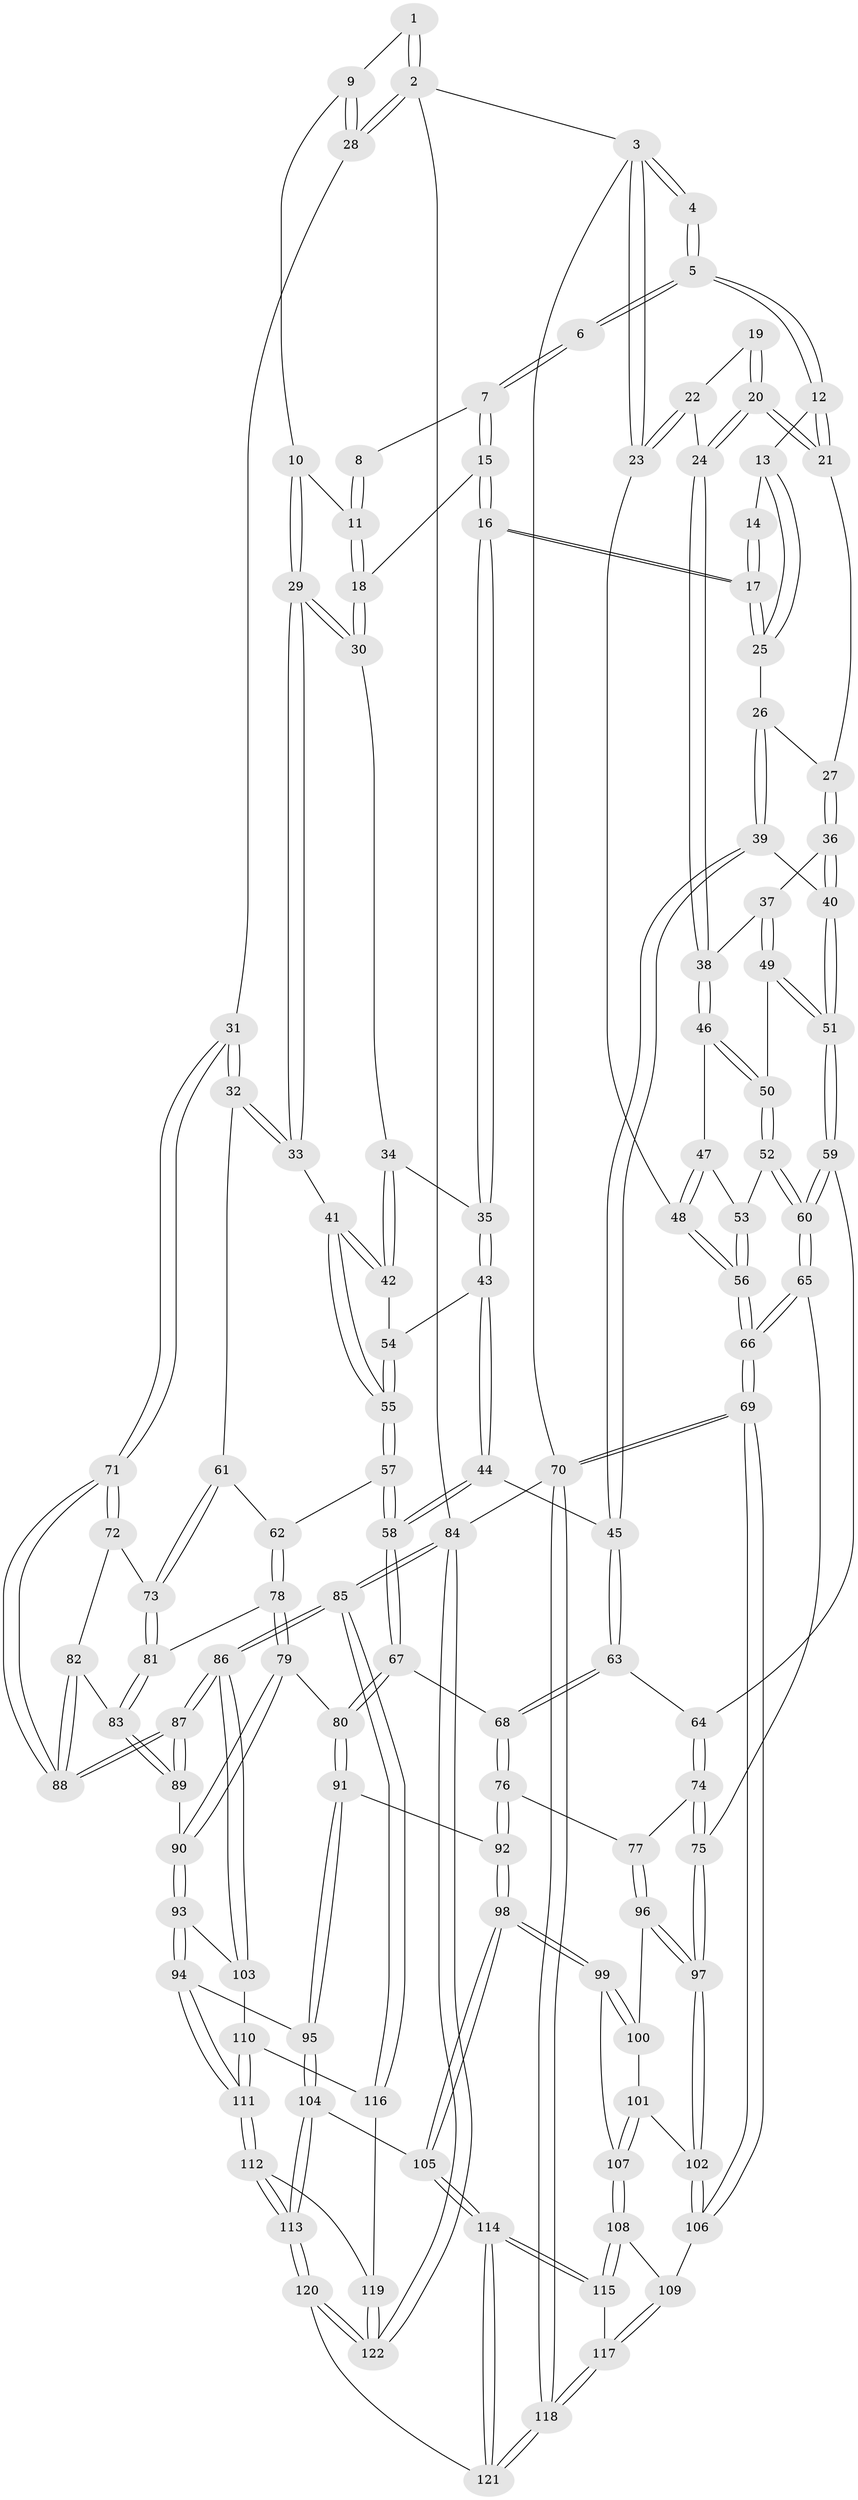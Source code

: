 // Generated by graph-tools (version 1.1) at 2025/27/03/15/25 16:27:56]
// undirected, 122 vertices, 302 edges
graph export_dot {
graph [start="1"]
  node [color=gray90,style=filled];
  1 [pos="+0.82124832852645+0"];
  2 [pos="+1+0"];
  3 [pos="+0+0"];
  4 [pos="+0.10630144190765597+0"];
  5 [pos="+0.4044473605444352+0"];
  6 [pos="+0.744700949678479+0"];
  7 [pos="+0.7457882555499373+0"];
  8 [pos="+0.7693712839418128+0"];
  9 [pos="+0.9721134708869028+0.09948294681435516"];
  10 [pos="+0.9385482770401161+0.10947790942615854"];
  11 [pos="+0.8693888868106631+0.0943871933986085"];
  12 [pos="+0.4113891900552033+0"];
  13 [pos="+0.5503513236018232+0.1026490495347565"];
  14 [pos="+0.6358944590168947+0"];
  15 [pos="+0.7187825836169116+0.039804856911804645"];
  16 [pos="+0.621080583675805+0.17929023797348306"];
  17 [pos="+0.5952720055575766+0.1627761841618236"];
  18 [pos="+0.8183828429553286+0.12798284244350888"];
  19 [pos="+0.1367301341230166+0"];
  20 [pos="+0.22740045652514018+0.14490700241156945"];
  21 [pos="+0.3400483633793436+0.11234482974672504"];
  22 [pos="+0.08420563633097551+0.11848663115260924"];
  23 [pos="+0+0.18715368357796686"];
  24 [pos="+0.19782198705215784+0.17409023355977626"];
  25 [pos="+0.5869356425892426+0.1584493145120644"];
  26 [pos="+0.4800043846374002+0.19169309481536317"];
  27 [pos="+0.35724489504937695+0.14219437897435774"];
  28 [pos="+1+0.12753173132661116"];
  29 [pos="+0.8991118476272111+0.2474298032950227"];
  30 [pos="+0.799946656738746+0.17549848833219997"];
  31 [pos="+1+0.328427072315537"];
  32 [pos="+1+0.32110331632327566"];
  33 [pos="+0.9142713045728472+0.2848880145212123"];
  34 [pos="+0.7828481066252213+0.18522940976289295"];
  35 [pos="+0.6257023884607177+0.18808361783479488"];
  36 [pos="+0.3616801566300179+0.22962406527602885"];
  37 [pos="+0.2776993041172568+0.2660027013292443"];
  38 [pos="+0.19709420299972155+0.17776025165647696"];
  39 [pos="+0.43323063932470723+0.3326625654042207"];
  40 [pos="+0.4091433682553738+0.33117727837054417"];
  41 [pos="+0.8163924561179325+0.33770806970831363"];
  42 [pos="+0.7848547312287891+0.29712764085215443"];
  43 [pos="+0.6249920958107532+0.24711480740220193"];
  44 [pos="+0.5657179065490779+0.3623851954674236"];
  45 [pos="+0.46380512167169513+0.34647900759497813"];
  46 [pos="+0.17545015412441467+0.21509393809917077"];
  47 [pos="+0.15604116347646255+0.22719564600261036"];
  48 [pos="+0+0.22505038152185258"];
  49 [pos="+0.2791669825293085+0.3184858405225896"];
  50 [pos="+0.20532984020464626+0.3088016106890824"];
  51 [pos="+0.33067904520731806+0.37992995556843"];
  52 [pos="+0.15696677828162178+0.39704492188259727"];
  53 [pos="+0.10852092571957223+0.3090546278462034"];
  54 [pos="+0.6561413841379925+0.26407932251332294"];
  55 [pos="+0.7838016566217277+0.4202559287179384"];
  56 [pos="+0+0.2849161791527587"];
  57 [pos="+0.7827678395632489+0.4261066654347384"];
  58 [pos="+0.591393373866826+0.41857420305675275"];
  59 [pos="+0.3165495880243571+0.40758572676878885"];
  60 [pos="+0.15790419786846893+0.43573731740477567"];
  61 [pos="+0.8783463279054137+0.45274485983556195"];
  62 [pos="+0.7833916178384005+0.42721003988432793"];
  63 [pos="+0.43622226121049196+0.47582888659399825"];
  64 [pos="+0.333111980178179+0.45525477370759365"];
  65 [pos="+0.04627048152650381+0.5753450356429494"];
  66 [pos="+0+0.583307043164428"];
  67 [pos="+0.5852884806788137+0.447989691053734"];
  68 [pos="+0.4885310091011027+0.5459669753875497"];
  69 [pos="+0+1"];
  70 [pos="+0+1"];
  71 [pos="+1+0.4880495629546351"];
  72 [pos="+0.9622965965502056+0.5186686285119662"];
  73 [pos="+0.9148034368986592+0.49762234970985325"];
  74 [pos="+0.33078116376935873+0.5014611519326801"];
  75 [pos="+0.08310592762440751+0.5943151151636891"];
  76 [pos="+0.4694270091646307+0.6015402382572309"];
  77 [pos="+0.3774210372308035+0.6081929176810174"];
  78 [pos="+0.7717394360165205+0.5111686165549861"];
  79 [pos="+0.7251581400242529+0.5654950011215047"];
  80 [pos="+0.6730068405373327+0.5883926323868383"];
  81 [pos="+0.8467349128357755+0.571095225176186"];
  82 [pos="+0.9028723673527038+0.635731783264896"];
  83 [pos="+0.8727184105938884+0.6548307090191284"];
  84 [pos="+1+1"];
  85 [pos="+1+0.9044745796362135"];
  86 [pos="+1+0.8960388652499779"];
  87 [pos="+1+0.8420441385620095"];
  88 [pos="+1+0.6280976220318182"];
  89 [pos="+0.8699211788129445+0.6605771577327186"];
  90 [pos="+0.8487233600332041+0.685797147489671"];
  91 [pos="+0.6350369638084934+0.6738193506186282"];
  92 [pos="+0.5027221189205857+0.6389539600362977"];
  93 [pos="+0.8427265543865673+0.7006275586749792"];
  94 [pos="+0.6956970534117547+0.7416945614413354"];
  95 [pos="+0.6582635872218218+0.7209099951584379"];
  96 [pos="+0.3239277817872599+0.6550531560060773"];
  97 [pos="+0.17001777314195102+0.6584224938315729"];
  98 [pos="+0.4519162457116653+0.8131823835628431"];
  99 [pos="+0.38206456527605515+0.7763390518511702"];
  100 [pos="+0.3404094870623166+0.7012352560244179"];
  101 [pos="+0.2795560475093848+0.7892124187345171"];
  102 [pos="+0.18169853466605076+0.7142410361929127"];
  103 [pos="+0.8722594877218349+0.7559510751840282"];
  104 [pos="+0.5872768061940249+0.7934944579207497"];
  105 [pos="+0.4659692859443109+0.8398720772520023"];
  106 [pos="+0.1747586098226734+0.8422917456870598"];
  107 [pos="+0.29910553585965544+0.8240119202218932"];
  108 [pos="+0.28328814908111843+0.8627592680981746"];
  109 [pos="+0.20080757133892096+0.8642852911218863"];
  110 [pos="+0.8501984305855912+0.851814468890274"];
  111 [pos="+0.742629903938161+0.9176048922126852"];
  112 [pos="+0.7115651973841172+1"];
  113 [pos="+0.68482306115123+1"];
  114 [pos="+0.4527058930751533+0.987662650985403"];
  115 [pos="+0.34044845741610363+0.9310782293631872"];
  116 [pos="+0.9236308371552624+0.890620926152151"];
  117 [pos="+0.201385363454629+0.9764693307167444"];
  118 [pos="+0+1"];
  119 [pos="+0.8857762472636429+0.9484770927198464"];
  120 [pos="+0.6478105576995951+1"];
  121 [pos="+0.5209925970251751+1"];
  122 [pos="+1+1"];
  1 -- 2;
  1 -- 2;
  1 -- 9;
  2 -- 3;
  2 -- 28;
  2 -- 28;
  2 -- 84;
  3 -- 4;
  3 -- 4;
  3 -- 23;
  3 -- 23;
  3 -- 70;
  4 -- 5;
  4 -- 5;
  5 -- 6;
  5 -- 6;
  5 -- 12;
  5 -- 12;
  6 -- 7;
  6 -- 7;
  7 -- 8;
  7 -- 15;
  7 -- 15;
  8 -- 11;
  8 -- 11;
  9 -- 10;
  9 -- 28;
  9 -- 28;
  10 -- 11;
  10 -- 29;
  10 -- 29;
  11 -- 18;
  11 -- 18;
  12 -- 13;
  12 -- 21;
  12 -- 21;
  13 -- 14;
  13 -- 25;
  13 -- 25;
  14 -- 17;
  14 -- 17;
  15 -- 16;
  15 -- 16;
  15 -- 18;
  16 -- 17;
  16 -- 17;
  16 -- 35;
  16 -- 35;
  17 -- 25;
  17 -- 25;
  18 -- 30;
  18 -- 30;
  19 -- 20;
  19 -- 20;
  19 -- 22;
  20 -- 21;
  20 -- 21;
  20 -- 24;
  20 -- 24;
  21 -- 27;
  22 -- 23;
  22 -- 23;
  22 -- 24;
  23 -- 48;
  24 -- 38;
  24 -- 38;
  25 -- 26;
  26 -- 27;
  26 -- 39;
  26 -- 39;
  27 -- 36;
  27 -- 36;
  28 -- 31;
  29 -- 30;
  29 -- 30;
  29 -- 33;
  29 -- 33;
  30 -- 34;
  31 -- 32;
  31 -- 32;
  31 -- 71;
  31 -- 71;
  32 -- 33;
  32 -- 33;
  32 -- 61;
  33 -- 41;
  34 -- 35;
  34 -- 42;
  34 -- 42;
  35 -- 43;
  35 -- 43;
  36 -- 37;
  36 -- 40;
  36 -- 40;
  37 -- 38;
  37 -- 49;
  37 -- 49;
  38 -- 46;
  38 -- 46;
  39 -- 40;
  39 -- 45;
  39 -- 45;
  40 -- 51;
  40 -- 51;
  41 -- 42;
  41 -- 42;
  41 -- 55;
  41 -- 55;
  42 -- 54;
  43 -- 44;
  43 -- 44;
  43 -- 54;
  44 -- 45;
  44 -- 58;
  44 -- 58;
  45 -- 63;
  45 -- 63;
  46 -- 47;
  46 -- 50;
  46 -- 50;
  47 -- 48;
  47 -- 48;
  47 -- 53;
  48 -- 56;
  48 -- 56;
  49 -- 50;
  49 -- 51;
  49 -- 51;
  50 -- 52;
  50 -- 52;
  51 -- 59;
  51 -- 59;
  52 -- 53;
  52 -- 60;
  52 -- 60;
  53 -- 56;
  53 -- 56;
  54 -- 55;
  54 -- 55;
  55 -- 57;
  55 -- 57;
  56 -- 66;
  56 -- 66;
  57 -- 58;
  57 -- 58;
  57 -- 62;
  58 -- 67;
  58 -- 67;
  59 -- 60;
  59 -- 60;
  59 -- 64;
  60 -- 65;
  60 -- 65;
  61 -- 62;
  61 -- 73;
  61 -- 73;
  62 -- 78;
  62 -- 78;
  63 -- 64;
  63 -- 68;
  63 -- 68;
  64 -- 74;
  64 -- 74;
  65 -- 66;
  65 -- 66;
  65 -- 75;
  66 -- 69;
  66 -- 69;
  67 -- 68;
  67 -- 80;
  67 -- 80;
  68 -- 76;
  68 -- 76;
  69 -- 70;
  69 -- 70;
  69 -- 106;
  69 -- 106;
  70 -- 118;
  70 -- 118;
  70 -- 84;
  71 -- 72;
  71 -- 72;
  71 -- 88;
  71 -- 88;
  72 -- 73;
  72 -- 82;
  73 -- 81;
  73 -- 81;
  74 -- 75;
  74 -- 75;
  74 -- 77;
  75 -- 97;
  75 -- 97;
  76 -- 77;
  76 -- 92;
  76 -- 92;
  77 -- 96;
  77 -- 96;
  78 -- 79;
  78 -- 79;
  78 -- 81;
  79 -- 80;
  79 -- 90;
  79 -- 90;
  80 -- 91;
  80 -- 91;
  81 -- 83;
  81 -- 83;
  82 -- 83;
  82 -- 88;
  82 -- 88;
  83 -- 89;
  83 -- 89;
  84 -- 85;
  84 -- 85;
  84 -- 122;
  84 -- 122;
  85 -- 86;
  85 -- 86;
  85 -- 116;
  85 -- 116;
  86 -- 87;
  86 -- 87;
  86 -- 103;
  86 -- 103;
  87 -- 88;
  87 -- 88;
  87 -- 89;
  87 -- 89;
  89 -- 90;
  90 -- 93;
  90 -- 93;
  91 -- 92;
  91 -- 95;
  91 -- 95;
  92 -- 98;
  92 -- 98;
  93 -- 94;
  93 -- 94;
  93 -- 103;
  94 -- 95;
  94 -- 111;
  94 -- 111;
  95 -- 104;
  95 -- 104;
  96 -- 97;
  96 -- 97;
  96 -- 100;
  97 -- 102;
  97 -- 102;
  98 -- 99;
  98 -- 99;
  98 -- 105;
  98 -- 105;
  99 -- 100;
  99 -- 100;
  99 -- 107;
  100 -- 101;
  101 -- 102;
  101 -- 107;
  101 -- 107;
  102 -- 106;
  102 -- 106;
  103 -- 110;
  104 -- 105;
  104 -- 113;
  104 -- 113;
  105 -- 114;
  105 -- 114;
  106 -- 109;
  107 -- 108;
  107 -- 108;
  108 -- 109;
  108 -- 115;
  108 -- 115;
  109 -- 117;
  109 -- 117;
  110 -- 111;
  110 -- 111;
  110 -- 116;
  111 -- 112;
  111 -- 112;
  112 -- 113;
  112 -- 113;
  112 -- 119;
  113 -- 120;
  113 -- 120;
  114 -- 115;
  114 -- 115;
  114 -- 121;
  114 -- 121;
  115 -- 117;
  116 -- 119;
  117 -- 118;
  117 -- 118;
  118 -- 121;
  118 -- 121;
  119 -- 122;
  119 -- 122;
  120 -- 121;
  120 -- 122;
  120 -- 122;
}
